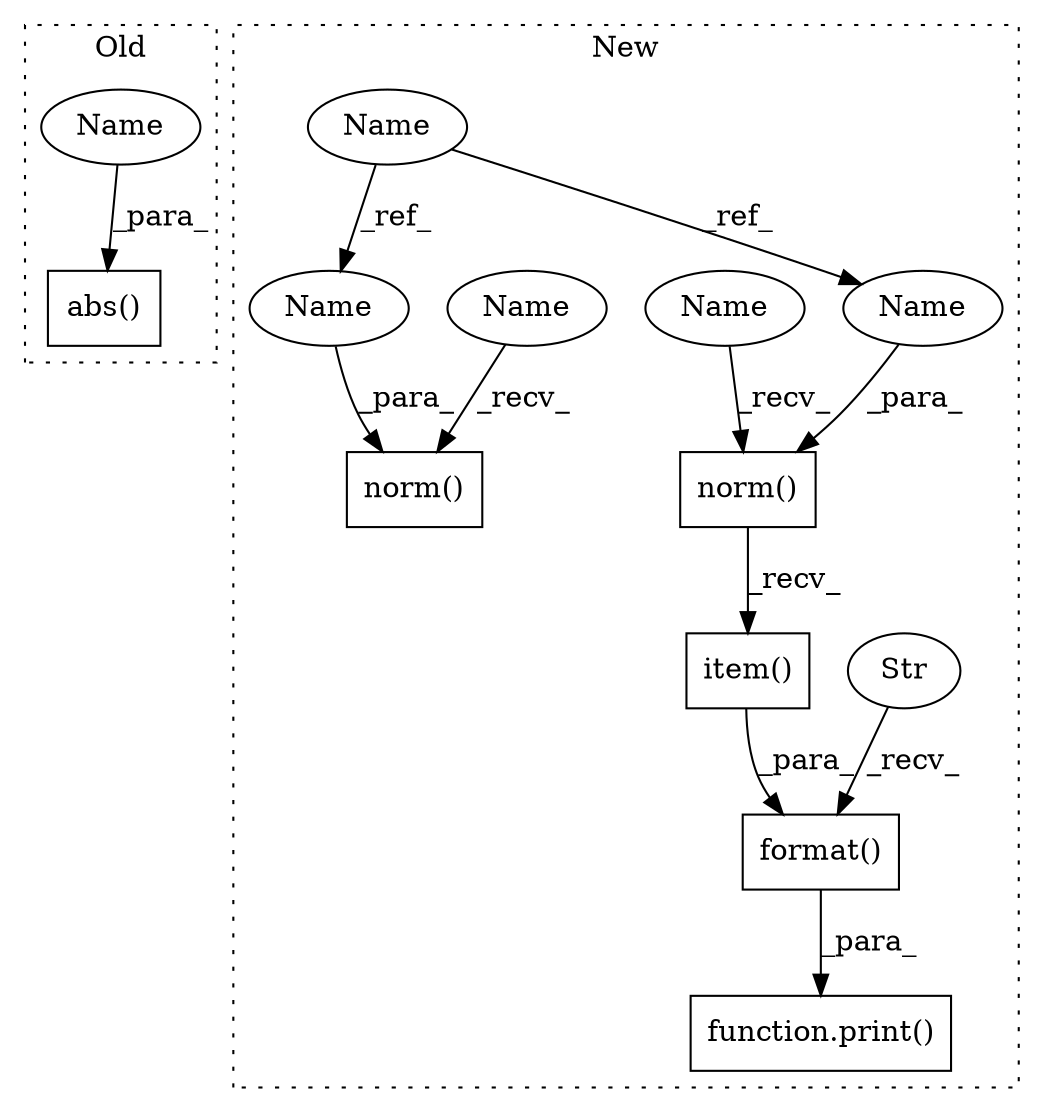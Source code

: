 digraph G {
subgraph cluster0 {
1 [label="abs()" a="75" s="1981,2006" l="7,1" shape="box"];
13 [label="Name" a="87" s="1988" l="18" shape="ellipse"];
label = "Old";
style="dotted";
}
subgraph cluster1 {
2 [label="norm()" a="75" s="2310,2335" l="11,55" shape="box"];
3 [label="function.print()" a="75" s="2283,2398" l="6,1" shape="box"];
4 [label="norm()" a="75" s="2226,2251" l="11,14" shape="box"];
5 [label="Name" a="87" s="2073" l="14" shape="ellipse"];
6 [label="format()" a="75" s="2289,2397" l="21,1" shape="box"];
7 [label="Str" a="66" s="2289" l="13" shape="ellipse"];
8 [label="item()" a="75" s="2310" l="87" shape="box"];
9 [label="Name" a="87" s="2310" l="5" shape="ellipse"];
10 [label="Name" a="87" s="2226" l="5" shape="ellipse"];
11 [label="Name" a="87" s="2237" l="14" shape="ellipse"];
12 [label="Name" a="87" s="2321" l="14" shape="ellipse"];
label = "New";
style="dotted";
}
2 -> 8 [label="_recv_"];
5 -> 12 [label="_ref_"];
5 -> 11 [label="_ref_"];
6 -> 3 [label="_para_"];
7 -> 6 [label="_recv_"];
8 -> 6 [label="_para_"];
9 -> 2 [label="_recv_"];
10 -> 4 [label="_recv_"];
11 -> 4 [label="_para_"];
12 -> 2 [label="_para_"];
13 -> 1 [label="_para_"];
}
